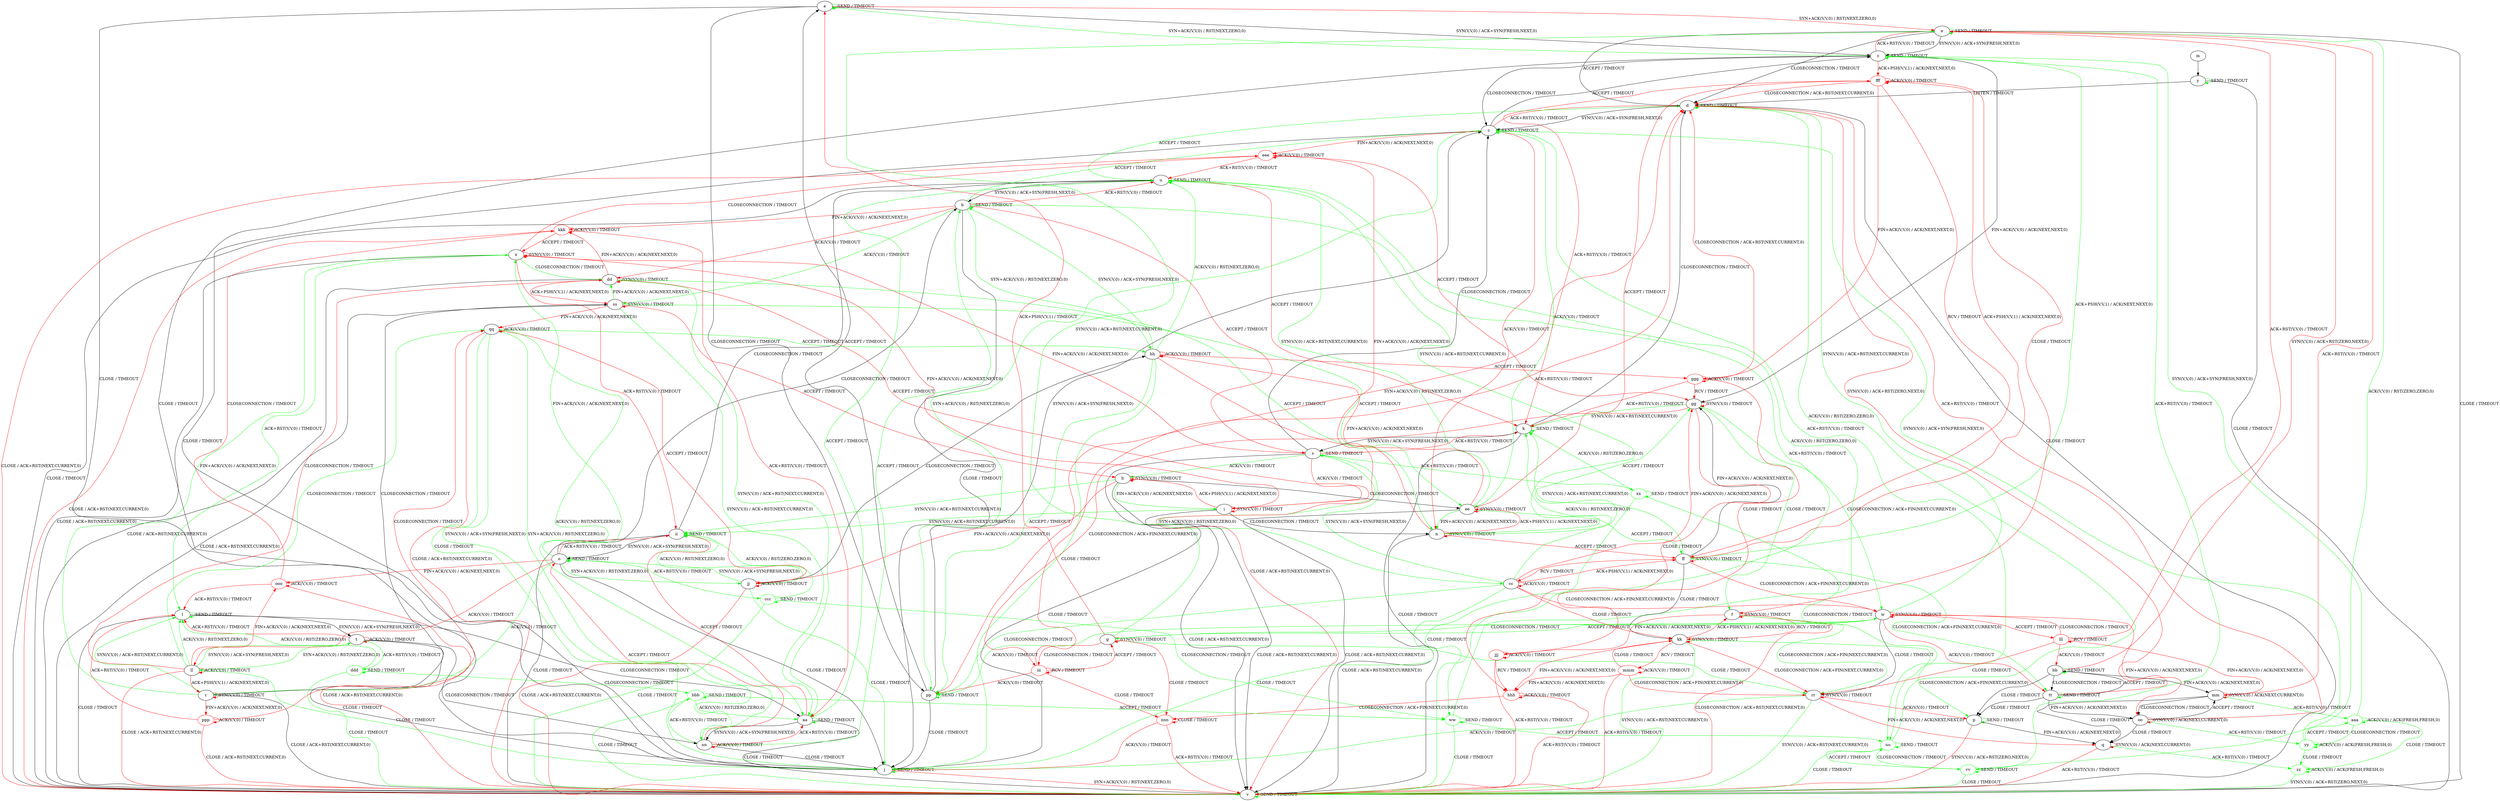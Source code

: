 digraph "" {
	graph ["Incoming time"=176.8038046360016,
		"Outgoing time"=307.9114263057709,
		Output="{'States': 68, 'Transitions': 1023, 'Filename': '../results/tcp/TCP_Linux_Server-TCP_FreeBSD_Server-cvc4-1.dot'}",
		Reference="{'States': 58, 'Transitions': 685, 'Filename': '../subjects/tcp/TCP_Linux_Server.dot'}",
		Solver=cvc4,
		Updated="{'States': 56, 'Transitions': 716, 'Filename': '../subjects/tcp/TCP_FreeBSD_Server.dot'}",
		"f-measure"=0.5396145610278372,
		precision=0.5279329608938548,
		recall=0.5518248175182482
	];
	a -> a [key=0,
	color=green,
	label="SEND / TIMEOUT"];
a -> e [key=0,
color=red,
label="SYN+ACK(V,V,0) / RST(NEXT,ZERO,0)"];
a -> j [key=0,
label="CLOSE / TIMEOUT"];
a -> z [key=0,
label="SYN(V,V,0) / ACK+SYN(FRESH,NEXT,0)"];
a -> pp [key=0,
label="CLOSECONNECTION / TIMEOUT"];
b -> b [key=0,
color=green,
label="SEND / TIMEOUT"];
b -> c [key=0,
color=green,
label="ACCEPT / TIMEOUT"];
b -> j [key=0,
label="CLOSE / TIMEOUT"];
b -> s [key=0,
color=red,
label="ACCEPT / TIMEOUT"];
b -> u [key=0,
color=red,
label="ACK+RST(V,V,0) / TIMEOUT"];
b -> dd [key=0,
color=red,
label="ACK(V,V,0) / TIMEOUT"];
b -> hh [key=0,
color=green,
label="SYN+ACK(V,V,0) / RST(NEXT,ZERO,0)"];
b -> ss [key=0,
color=green,
label="ACK(V,V,0) / TIMEOUT"];
ww [color=green];
b -> ww [key=0,
color=green,
label="ACK+RST(V,V,0) / TIMEOUT"];
kkk [color=red];
b -> kkk [key=0,
color=red,
label="FIN+ACK(V,V,0) / ACK(NEXT,NEXT,0)"];
c -> c [key=0,
color=green,
label="SEND / TIMEOUT"];
c -> d [key=0,
color=red,
label="ACK+RST(V,V,0) / TIMEOUT"];
c -> j [key=0,
label="CLOSE / TIMEOUT"];
c -> n [key=0,
color=red,
label="ACK(V,V,0) / TIMEOUT"];
c -> z [key=0,
label="ACCEPT / TIMEOUT"];
c -> ee [key=0,
color=green,
label="ACK(V,V,0) / TIMEOUT"];
c -> pp [key=0,
color=green,
label="SYN+ACK(V,V,0) / RST(NEXT,ZERO,0)"];
uu [color=green];
c -> uu [key=0,
color=green,
label="ACK+RST(V,V,0) / TIMEOUT"];
eee [color=red];
c -> eee [key=0,
color=red,
label="FIN+ACK(V,V,0) / ACK(NEXT,NEXT,0)"];
d -> c [key=0,
label="SYN(V,V,0) / ACK+SYN(FRESH,NEXT,0)"];
d -> d [key=0,
color=green,
label="SEND / TIMEOUT"];
d -> e [key=0,
label="ACCEPT / TIMEOUT"];
d -> v [key=0,
label="CLOSE / TIMEOUT"];
e -> d [key=0,
label="CLOSECONNECTION / TIMEOUT"];
e -> e [key=0,
color=green,
label="SEND / TIMEOUT"];
e -> v [key=0,
label="CLOSE / TIMEOUT"];
e -> z [key=0,
label="SYN(V,V,0) / ACK+SYN(FRESH,NEXT,0)"];
f -> f [key=0,
color=red,
label="SYN(V,V,0) / TIMEOUT"];
f -> v [key=0,
color=red,
label="CLOSECONNECTION / ACK+RST(NEXT,CURRENT,0)"];
f -> kk [key=0,
color=red,
label="RCV / TIMEOUT"];
f -> rr [key=0,
color=green,
label="CLOSECONNECTION / ACK+FIN(NEXT,CURRENT,0)"];
jjj [color=red];
f -> jjj [key=0,
color=red,
label="FIN+ACK(V,V,0) / ACK(NEXT,NEXT,0)"];
g -> a [key=0,
color=red,
label="ACK+PSH(V,V,1) / TIMEOUT"];
g -> e [key=0,
color=green,
label="SYN(V,V,0) / ACK+RST(NEXT,CURRENT,0)"];
g -> g [key=0,
color=red,
label="SYN(V,V,0) / TIMEOUT"];
g -> w [key=0,
color=green,
label="CLOSECONNECTION / TIMEOUT"];
g -> rr [key=0,
color=green,
label="CLOSE / TIMEOUT"];
iii [color=red];
g -> iii [key=0,
color=red,
label="CLOSECONNECTION / TIMEOUT"];
nnn [color=red];
g -> nnn [key=0,
color=red,
label="CLOSE / TIMEOUT"];
h -> h [key=0,
color=red,
label="SYN(V,V,0) / TIMEOUT"];
h -> i [key=0,
color=green,
label="FIN+ACK(V,V,0) / ACK(NEXT,NEXT,0)"];
h -> v [key=0,
label="CLOSE / ACK+RST(NEXT,CURRENT,0)"];
h -> ee [key=0,
label="CLOSECONNECTION / TIMEOUT"];
h -> ii [key=0,
color=green,
label="SYN(V,V,0) / ACK+RST(NEXT,CURRENT,0)"];
h -> jj [key=0,
color=red,
label="FIN+ACK(V,V,0) / ACK(NEXT,NEXT,0)"];
i -> h [key=0,
color=red,
label="ACK+PSH(V,V,1) / ACK(NEXT,NEXT,0)"];
i -> i [key=0,
color=red,
label="SYN(V,V,0) / TIMEOUT"];
i -> n [key=0,
label="CLOSECONNECTION / TIMEOUT"];
i -> v [key=0,
label="CLOSE / ACK+RST(NEXT,CURRENT,0)"];
i -> x [key=0,
color=red,
label="FIN+ACK(V,V,0) / ACK(NEXT,NEXT,0)"];
i -> ii [key=0,
color=green,
label="SYN(V,V,0) / ACK+RST(NEXT,CURRENT,0)"];
j -> j [key=0,
color=green,
label="SEND / TIMEOUT"];
j -> v [key=0,
color=red,
label="SYN+ACK(V,V,0) / RST(NEXT,ZERO,0)"];
k -> d [key=0,
label="CLOSECONNECTION / TIMEOUT"];
k -> k [key=0,
color=green,
label="SEND / TIMEOUT"];
k -> s [key=0,
label="SYN(V,V,0) / ACK+SYN(FRESH,NEXT,0)"];
k -> v [key=0,
label="CLOSE / TIMEOUT"];
l -> l [key=0,
color=green,
label="SEND / TIMEOUT"];
l -> t [key=0,
label="SYN(V,V,0) / ACK+SYN(FRESH,NEXT,0)"];
l -> v [key=0,
label="CLOSE / TIMEOUT"];
l -> aa [key=0,
label="CLOSECONNECTION / TIMEOUT"];
m -> y [key=0];
n -> n [key=0,
color=red,
label="SYN(V,V,0) / TIMEOUT"];
n -> u [key=0,
color=green,
label="SYN(V,V,0) / ACK+RST(NEXT,CURRENT,0)"];
n -> v [key=0,
label="CLOSE / ACK+RST(NEXT,CURRENT,0)"];
n -> ee [key=0,
color=red,
label="ACK+PSH(V,V,1) / ACK(NEXT,NEXT,0)"];
n -> ff [key=0,
color=red,
label="ACCEPT / TIMEOUT"];
n -> gg [key=0,
color=green,
label="ACCEPT / TIMEOUT"];
n -> eee [key=0,
color=red,
label="FIN+ACK(V,V,0) / ACK(NEXT,NEXT,0)"];
o -> b [key=0,
label="CLOSECONNECTION / TIMEOUT"];
o -> j [key=0,
label="CLOSE / TIMEOUT"];
o -> o [key=0,
color=green,
label="SEND / TIMEOUT"];
o -> r [key=0,
color=green,
label="ACK(V,V,0) / TIMEOUT"];
o -> x [key=0,
color=green,
label="FIN+ACK(V,V,0) / ACK(NEXT,NEXT,0)"];
o -> ii [key=0,
color=red,
label="ACK+RST(V,V,0) / TIMEOUT"];
o -> jj [key=0,
color=green,
label="SYN+ACK(V,V,0) / RST(NEXT,ZERO,0)"];
o -> ll [key=0,
color=red,
label="ACK(V,V,0) / TIMEOUT"];
ccc [color=green];
o -> ccc [key=0,
color=green,
label="ACK+RST(V,V,0) / TIMEOUT"];
ooo [color=red];
o -> ooo [key=0,
color=red,
label="FIN+ACK(V,V,0) / ACK(NEXT,NEXT,0)"];
p -> p [key=0,
color=green,
label="SEND / TIMEOUT"];
p -> q [key=0,
label="FIN+ACK(V,V,0) / ACK(NEXT,NEXT,0)"];
p -> v [key=0,
color=red,
label="SYN(V,V,0) / ACK+RST(ZERO,NEXT,0)"];
q -> q [key=0,
color=red,
label="SYN(V,V,0) / ACK(NEXT,CURRENT,0)"];
q -> v [key=0,
color=red,
label="ACK+RST(V,V,0) / TIMEOUT"];
zz [color=green];
q -> zz [key=0,
color=green,
label="ACK+RST(V,V,0) / TIMEOUT"];
r -> l [key=0,
color=green,
label="SYN(V,V,0) / ACK+RST(NEXT,CURRENT,0)"];
r -> r [key=0,
color=red,
label="SYN(V,V,0) / TIMEOUT"];
r -> v [key=0,
label="CLOSE / ACK+RST(NEXT,CURRENT,0)"];
r -> x [key=0,
color=green,
label="FIN+ACK(V,V,0) / ACK(NEXT,NEXT,0)"];
r -> ss [key=0,
label="CLOSECONNECTION / TIMEOUT"];
ppp [color=red];
r -> ppp [key=0,
color=red,
label="FIN+ACK(V,V,0) / ACK(NEXT,NEXT,0)"];
s -> c [key=0,
label="CLOSECONNECTION / TIMEOUT"];
s -> h [key=0,
color=green,
label="ACK(V,V,0) / TIMEOUT"];
s -> i [key=0,
color=red,
label="ACK(V,V,0) / TIMEOUT"];
s -> j [key=0,
label="CLOSE / TIMEOUT"];
s -> k [key=0,
color=red,
label="ACK+RST(V,V,0) / TIMEOUT"];
s -> s [key=0,
color=green,
label="SEND / TIMEOUT"];
s -> x [key=0,
color=red,
label="FIN+ACK(V,V,0) / ACK(NEXT,NEXT,0)"];
s -> cc [key=0,
color=green,
label="SYN+ACK(V,V,0) / RST(NEXT,ZERO,0)"];
xx [color=green];
s -> xx [key=0,
color=green,
label="ACK+RST(V,V,0) / TIMEOUT"];
t -> j [key=0,
label="CLOSE / TIMEOUT"];
t -> l [key=0,
color=red,
label="ACK+RST(V,V,0) / TIMEOUT"];
t -> t [key=0,
color=red,
label="ACK(V,V,0) / TIMEOUT"];
t -> ll [key=0,
color=green,
label="SYN+ACK(V,V,0) / RST(NEXT,ZERO,0)"];
t -> nn [key=0,
label="CLOSECONNECTION / TIMEOUT"];
ddd [color=green];
t -> ddd [key=0,
color=green,
label="ACK+RST(V,V,0) / TIMEOUT"];
u -> b [key=0,
label="SYN(V,V,0) / ACK+SYN(FRESH,NEXT,0)"];
u -> d [key=0,
color=green,
label="ACCEPT / TIMEOUT"];
u -> k [key=0,
color=red,
label="ACCEPT / TIMEOUT"];
u -> u [key=0,
color=green,
label="SEND / TIMEOUT"];
u -> v [key=0,
label="CLOSE / TIMEOUT"];
v -> v [key=0,
color=green,
label="SEND / TIMEOUT"];
w -> d [key=0,
color=green,
label="SYN(V,V,0) / ACK+RST(NEXT,CURRENT,0)"];
w -> g [key=0,
color=green,
label="ACCEPT / TIMEOUT"];
w -> w [key=0,
color=red,
label="SYN(V,V,0) / TIMEOUT"];
w -> oo [key=0,
color=red,
label="FIN+ACK(V,V,0) / ACK(NEXT,NEXT,0)"];
w -> pp [key=0,
color=green,
label="ACK(V,V,0) / TIMEOUT"];
w -> rr [key=0,
label="CLOSE / TIMEOUT"];
w -> tt [key=0,
color=red,
label="ACK(V,V,0) / TIMEOUT"];
lll [color=red];
w -> lll [key=0,
color=red,
label="ACCEPT / TIMEOUT"];
x -> l [key=0,
color=green,
label="ACK+RST(V,V,0) / TIMEOUT"];
x -> v [key=0,
label="CLOSE / ACK+RST(NEXT,CURRENT,0)"];
x -> x [key=0,
color=red,
label="SYN(V,V,0) / TIMEOUT"];
x -> dd [key=0,
color=green,
label="CLOSECONNECTION / TIMEOUT"];
x -> ii [key=0,
color=red,
label="ACK+RST(V,V,0) / TIMEOUT"];
x -> eee [key=0,
color=red,
label="CLOSECONNECTION / TIMEOUT"];
y -> d [key=0,
label="LISTEN / TIMEOUT"];
y -> v [key=0,
label="CLOSE / TIMEOUT"];
y -> y [key=0,
color=green,
label="SEND / TIMEOUT"];
z -> a [key=0,
color=green,
label="SYN+ACK(V,V,0) / RST(NEXT,ZERO,0)"];
z -> c [key=0,
label="CLOSECONNECTION / TIMEOUT"];
z -> e [key=0,
color=red,
label="ACK+RST(V,V,0) / TIMEOUT"];
z -> j [key=0,
label="CLOSE / TIMEOUT"];
z -> z [key=0,
color=green,
label="SEND / TIMEOUT"];
z -> ff [key=0,
color=green,
label="ACK+PSH(V,V,1) / ACK(NEXT,NEXT,0)"];
z -> gg [key=0,
label="FIN+ACK(V,V,0) / ACK(NEXT,NEXT,0)"];
vv [color=green];
z -> vv [key=0,
color=green,
label="ACK+RST(V,V,0) / TIMEOUT"];
fff [color=red];
z -> fff [key=0,
color=red,
label="ACK+PSH(V,V,1) / ACK(NEXT,NEXT,0)"];
aa -> u [key=0,
color=green,
label="ACCEPT / TIMEOUT"];
aa -> v [key=0,
label="CLOSE / TIMEOUT"];
aa -> aa [key=0,
color=green,
label="SEND / TIMEOUT"];
aa -> ii [key=0,
color=red,
label="ACCEPT / TIMEOUT"];
aa -> nn [key=0,
label="SYN(V,V,0) / ACK+SYN(FRESH,NEXT,0)"];
bb -> e [key=0,
color=red,
label="SYN(V,V,0) / ACK+RST(ZERO,NEXT,0)"];
bb -> p [key=0,
label="CLOSE / TIMEOUT"];
bb -> bb [key=0,
color=green,
label="SEND / TIMEOUT"];
bb -> mm [key=0,
label="FIN+ACK(V,V,0) / ACK(NEXT,NEXT,0)"];
bb -> tt [key=0,
label="CLOSECONNECTION / TIMEOUT"];
cc -> j [key=0,
color=green,
label="CLOSE / TIMEOUT"];
cc -> k [key=0,
color=green,
label="ACK(V,V,0) / RST(NEXT,ZERO,0)"];
cc -> s [key=0,
color=green,
label="SYN(V,V,0) / ACK+SYN(FRESH,NEXT,0)"];
cc -> w [key=0,
color=red,
label="CLOSECONNECTION / ACK+FIN(NEXT,CURRENT,0)"];
cc -> cc [key=0,
color=red,
label="ACK(V,V,0) / TIMEOUT"];
cc -> ff [key=0,
color=red,
label="ACK+PSH(V,V,1) / ACK(NEXT,NEXT,0)"];
cc -> gg [key=0,
color=red,
label="FIN+ACK(V,V,0) / ACK(NEXT,NEXT,0)"];
cc -> kk [key=0,
color=red,
label="CLOSE / TIMEOUT"];
cc -> pp [key=0,
color=green,
label="CLOSECONNECTION / TIMEOUT"];
dd -> i [key=0,
color=red,
label="ACCEPT / TIMEOUT"];
dd -> n [key=0,
color=green,
label="ACCEPT / TIMEOUT"];
dd -> v [key=0,
label="CLOSE / ACK+RST(NEXT,CURRENT,0)"];
dd -> aa [key=0,
color=green,
label="SYN(V,V,0) / ACK+RST(NEXT,CURRENT,0)"];
dd -> dd [key=0,
color=red,
label="SYN(V,V,0) / TIMEOUT"];
dd -> ss [key=0,
color=red,
label="ACK+PSH(V,V,1) / ACK(NEXT,NEXT,0)"];
dd -> kkk [key=0,
color=red,
label="FIN+ACK(V,V,0) / ACK(NEXT,NEXT,0)"];
ee -> n [key=0,
color=green,
label="FIN+ACK(V,V,0) / ACK(NEXT,NEXT,0)"];
ee -> u [key=0,
color=green,
label="SYN(V,V,0) / ACK+RST(NEXT,CURRENT,0)"];
ee -> v [key=0,
label="CLOSE / ACK+RST(NEXT,CURRENT,0)"];
ee -> ee [key=0,
color=red,
label="SYN(V,V,0) / TIMEOUT"];
ee -> ff [key=0,
color=green,
label="ACCEPT / TIMEOUT"];
ee -> hh [key=0,
color=red,
label="FIN+ACK(V,V,0) / ACK(NEXT,NEXT,0)"];
ee -> fff [key=0,
color=red,
label="ACCEPT / TIMEOUT"];
ff -> k [key=0,
color=green,
label="SYN(V,V,0) / ACK+RST(NEXT,CURRENT,0)"];
ff -> w [key=0,
color=red,
label="CLOSECONNECTION / ACK+FIN(NEXT,CURRENT,0)"];
ff -> cc [key=0,
color=red,
label="RCV / TIMEOUT"];
ff -> ff [key=0,
color=red,
label="SYN(V,V,0) / TIMEOUT"];
ff -> gg [key=0,
label="FIN+ACK(V,V,0) / ACK(NEXT,NEXT,0)"];
ff -> kk [key=0,
label="CLOSE / TIMEOUT"];
ff -> tt [key=0,
color=green,
label="CLOSECONNECTION / ACK+FIN(NEXT,CURRENT,0)"];
ff -> fff [key=0,
color=red,
label="ACK+PSH(V,V,1) / ACK(NEXT,NEXT,0)"];
gg -> f [key=0,
color=green,
label="CLOSE / TIMEOUT"];
gg -> k [key=0,
color=green,
label="SYN(V,V,0) / ACK+RST(NEXT,CURRENT,0)"];
gg -> w [key=0,
color=green,
label="CLOSECONNECTION / ACK+FIN(NEXT,CURRENT,0)"];
gg -> gg [key=0,
color=red,
label="SYN(V,V,0) / TIMEOUT"];
hhh [color=red];
gg -> hhh [key=0,
color=red,
label="CLOSE / TIMEOUT"];
gg -> iii [key=0,
color=red,
label="CLOSECONNECTION / ACK+FIN(NEXT,CURRENT,0)"];
hh -> b [key=0,
color=green,
label="SYN(V,V,0) / ACK+SYN(FRESH,NEXT,0)"];
hh -> j [key=0,
color=green,
label="CLOSE / TIMEOUT"];
hh -> u [key=0,
color=green,
label="ACK(V,V,0) / RST(NEXT,ZERO,0)"];
hh -> v [key=0,
color=red,
label="CLOSE / ACK+RST(NEXT,CURRENT,0)"];
hh -> hh [key=0,
color=red,
label="ACK(V,V,0) / TIMEOUT"];
hh -> pp [key=0,
color=green,
label="ACCEPT / TIMEOUT"];
ggg [color=red];
hh -> ggg [key=0,
color=red,
label="ACCEPT / TIMEOUT"];
ii -> o [key=0,
label="SYN(V,V,0) / ACK+SYN(FRESH,NEXT,0)"];
ii -> u [key=0,
label="CLOSECONNECTION / TIMEOUT"];
ii -> v [key=0,
label="CLOSE / TIMEOUT"];
ii -> ii [key=0,
color=green,
label="SEND / TIMEOUT"];
jj -> j [key=0,
color=green,
label="CLOSE / TIMEOUT"];
jj -> o [key=0,
color=green,
label="SYN(V,V,0) / ACK+SYN(FRESH,NEXT,0)"];
jj -> v [key=0,
color=red,
label="CLOSE / ACK+RST(NEXT,CURRENT,0)"];
jj -> hh [key=0,
label="CLOSECONNECTION / TIMEOUT"];
jj -> ii [key=0,
color=green,
label="ACK(V,V,0) / RST(NEXT,ZERO,0)"];
jj -> jj [key=0,
color=red,
label="ACK(V,V,0) / TIMEOUT"];
kk -> f [key=0,
color=red,
label="ACK+PSH(V,V,1) / ACK(NEXT,NEXT,0)"];
kk -> p [key=0,
color=green,
label="CLOSECONNECTION / ACK+FIN(NEXT,CURRENT,0)"];
kk -> v [key=0,
color=green,
label="SYN(V,V,0) / ACK+RST(NEXT,CURRENT,0)"];
kk -> kk [key=0,
color=red,
label="SYN(V,V,0) / TIMEOUT"];
kk -> rr [key=0,
color=red,
label="CLOSECONNECTION / ACK+FIN(NEXT,CURRENT,0)"];
kk -> hhh [key=0,
color=red,
label="FIN+ACK(V,V,0) / ACK(NEXT,NEXT,0)"];
mmm [color=red];
kk -> mmm [key=0,
color=red,
label="RCV / TIMEOUT"];
ll -> j [key=0,
color=green,
label="CLOSE / TIMEOUT"];
ll -> l [key=0,
color=green,
label="ACK(V,V,0) / RST(NEXT,ZERO,0)"];
ll -> r [key=0,
color=red,
label="ACK+PSH(V,V,1) / ACK(NEXT,NEXT,0)"];
ll -> t [key=0,
color=green,
label="SYN(V,V,0) / ACK+SYN(FRESH,NEXT,0)"];
ll -> v [key=0,
color=red,
label="CLOSE / ACK+RST(NEXT,CURRENT,0)"];
ll -> dd [key=0,
color=red,
label="CLOSECONNECTION / TIMEOUT"];
ll -> ll [key=0,
color=red,
label="ACK(V,V,0) / TIMEOUT"];
ll -> qq [key=0,
color=green,
label="CLOSECONNECTION / TIMEOUT"];
ll -> ooo [key=0,
color=red,
label="FIN+ACK(V,V,0) / ACK(NEXT,NEXT,0)"];
mm -> e [key=0,
color=red,
label="ACK+RST(V,V,0) / TIMEOUT"];
mm -> q [key=0,
label="CLOSE / TIMEOUT"];
mm -> mm [key=0,
color=red,
label="SYN(V,V,0) / ACK(NEXT,CURRENT,0)"];
mm -> oo [key=0,
label="CLOSECONNECTION / TIMEOUT"];
aaa [color=green];
mm -> aaa [key=0,
color=green,
label="ACK+RST(V,V,0) / TIMEOUT"];
nn -> b [key=0,
color=green,
label="ACCEPT / TIMEOUT"];
nn -> j [key=0,
label="CLOSE / TIMEOUT"];
nn -> o [key=0,
color=red,
label="ACCEPT / TIMEOUT"];
nn -> aa [key=0,
color=red,
label="ACK+RST(V,V,0) / TIMEOUT"];
nn -> nn [key=0,
color=red,
label="ACK(V,V,0) / TIMEOUT"];
nn -> qq [key=0,
color=green,
label="SYN+ACK(V,V,0) / RST(NEXT,ZERO,0)"];
bbb [color=green];
nn -> bbb [key=0,
color=green,
label="ACK+RST(V,V,0) / TIMEOUT"];
oo -> d [key=0,
color=red,
label="ACK+RST(V,V,0) / TIMEOUT"];
oo -> q [key=0,
label="CLOSE / TIMEOUT"];
oo -> mm [key=0,
label="ACCEPT / TIMEOUT"];
oo -> oo [key=0,
color=red,
label="SYN(V,V,0) / ACK(NEXT,CURRENT,0)"];
yy [color=green];
oo -> yy [key=0,
color=green,
label="ACK+RST(V,V,0) / TIMEOUT"];
pp -> a [key=0,
label="ACCEPT / TIMEOUT"];
pp -> c [key=0,
label="SYN(V,V,0) / ACK+SYN(FRESH,NEXT,0)"];
pp -> d [key=0,
color=red,
label="SYN+ACK(V,V,0) / RST(NEXT,ZERO,0)"];
pp -> j [key=0,
label="CLOSE / TIMEOUT"];
pp -> pp [key=0,
color=green,
label="SEND / TIMEOUT"];
qq -> j [key=0,
color=green,
label="CLOSE / TIMEOUT"];
qq -> v [key=0,
color=red,
label="CLOSE / ACK+RST(NEXT,CURRENT,0)"];
qq -> aa [key=0,
color=green,
label="ACK(V,V,0) / RST(NEXT,ZERO,0)"];
qq -> hh [key=0,
color=green,
label="ACCEPT / TIMEOUT"];
qq -> jj [key=0,
color=red,
label="ACCEPT / TIMEOUT"];
qq -> nn [key=0,
color=green,
label="SYN(V,V,0) / ACK+SYN(FRESH,NEXT,0)"];
qq -> qq [key=0,
color=red,
label="ACK(V,V,0) / TIMEOUT"];
rr -> j [key=0,
color=green,
label="ACK(V,V,0) / TIMEOUT"];
rr -> p [key=0,
color=red,
label="ACK(V,V,0) / TIMEOUT"];
rr -> q [key=0,
color=red,
label="FIN+ACK(V,V,0) / ACK(NEXT,NEXT,0)"];
rr -> v [key=0,
color=green,
label="SYN(V,V,0) / ACK+RST(NEXT,CURRENT,0)"];
rr -> rr [key=0,
color=red,
label="SYN(V,V,0) / TIMEOUT"];
ss -> h [key=0,
color=red,
label="ACCEPT / TIMEOUT"];
ss -> v [key=0,
label="CLOSE / ACK+RST(NEXT,CURRENT,0)"];
ss -> aa [key=0,
color=green,
label="SYN(V,V,0) / ACK+RST(NEXT,CURRENT,0)"];
ss -> dd [key=0,
color=green,
label="FIN+ACK(V,V,0) / ACK(NEXT,NEXT,0)"];
ss -> ee [key=0,
color=green,
label="ACCEPT / TIMEOUT"];
ss -> qq [key=0,
color=red,
label="FIN+ACK(V,V,0) / ACK(NEXT,NEXT,0)"];
ss -> ss [key=0,
color=red,
label="SYN(V,V,0) / TIMEOUT"];
tt -> d [key=0,
color=red,
label="SYN(V,V,0) / ACK+RST(ZERO,NEXT,0)"];
tt -> p [key=0,
label="CLOSE / TIMEOUT"];
tt -> bb [key=0,
label="ACCEPT / TIMEOUT"];
tt -> oo [key=0,
label="FIN+ACK(V,V,0) / ACK(NEXT,NEXT,0)"];
tt -> tt [key=0,
color=green,
label="SEND / TIMEOUT"];
uu -> d [key=0,
color=green,
label="ACK(V,V,0) / RST(ZERO,ZERO,0)"];
uu -> v [key=0,
color=green,
label="CLOSE / TIMEOUT"];
uu -> uu [key=0,
color=green,
label="SEND / TIMEOUT"];
uu -> vv [key=0,
color=green,
label="ACCEPT / TIMEOUT"];
vv -> e [key=0,
color=green,
label="ACK(V,V,0) / RST(ZERO,ZERO,0)"];
vv -> v [key=0,
color=green,
label="CLOSE / TIMEOUT"];
vv -> uu [key=0,
color=green,
label="CLOSECONNECTION / TIMEOUT"];
vv -> vv [key=0,
color=green,
label="SEND / TIMEOUT"];
ww -> u [key=0,
color=green,
label="ACK(V,V,0) / RST(ZERO,ZERO,0)"];
ww -> v [key=0,
color=green,
label="CLOSE / TIMEOUT"];
ww -> uu [key=0,
color=green,
label="ACCEPT / TIMEOUT"];
ww -> ww [key=0,
color=green,
label="SEND / TIMEOUT"];
xx -> k [key=0,
color=green,
label="ACK(V,V,0) / RST(ZERO,ZERO,0)"];
xx -> v [key=0,
color=green,
label="CLOSE / TIMEOUT"];
xx -> uu [key=0,
color=green,
label="CLOSECONNECTION / TIMEOUT"];
xx -> xx [key=0,
color=green,
label="SEND / TIMEOUT"];
yy -> c [key=0,
color=green,
label="SYN(V,V,0) / ACK+SYN(FRESH,NEXT,0)"];
yy -> yy [key=0,
color=green,
label="ACK(V,V,0) / ACK(FRESH,FRESH,0)"];
yy -> zz [key=0,
color=green,
label="CLOSE / TIMEOUT"];
yy -> aaa [key=0,
color=green,
label="ACCEPT / TIMEOUT"];
zz -> v [key=0,
color=green,
label="SYN(V,V,0) / ACK+RST(ZERO,NEXT,0)"];
zz -> zz [key=0,
color=green,
label="ACK(V,V,0) / ACK(FRESH,FRESH,0)"];
aaa -> z [key=0,
color=green,
label="SYN(V,V,0) / ACK+SYN(FRESH,NEXT,0)"];
aaa -> yy [key=0,
color=green,
label="CLOSECONNECTION / TIMEOUT"];
aaa -> zz [key=0,
color=green,
label="CLOSE / TIMEOUT"];
aaa -> aaa [key=0,
color=green,
label="ACK(V,V,0) / ACK(FRESH,FRESH,0)"];
bbb -> v [key=0,
color=green,
label="CLOSE / TIMEOUT"];
bbb -> aa [key=0,
color=green,
label="ACK(V,V,0) / RST(ZERO,ZERO,0)"];
bbb -> ww [key=0,
color=green,
label="ACCEPT / TIMEOUT"];
bbb -> bbb [key=0,
color=green,
label="SEND / TIMEOUT"];
ccc -> v [key=0,
color=green,
label="CLOSE / TIMEOUT"];
ccc -> ii [key=0,
color=green,
label="ACK(V,V,0) / RST(ZERO,ZERO,0)"];
ccc -> ww [key=0,
color=green,
label="CLOSECONNECTION / TIMEOUT"];
ccc -> ccc [key=0,
color=green,
label="SEND / TIMEOUT"];
ddd -> l [key=0,
color=green,
label="ACK(V,V,0) / RST(ZERO,ZERO,0)"];
ddd -> v [key=0,
color=green,
label="CLOSE / TIMEOUT"];
ddd -> bbb [key=0,
color=green,
label="CLOSECONNECTION / TIMEOUT"];
ddd -> ddd [key=0,
color=green,
label="SEND / TIMEOUT"];
eee -> u [key=0,
color=red,
label="ACK+RST(V,V,0) / TIMEOUT"];
eee -> v [key=0,
color=red,
label="CLOSE / ACK+RST(NEXT,CURRENT,0)"];
eee -> gg [key=0,
color=red,
label="ACCEPT / TIMEOUT"];
eee -> eee [key=0,
color=red,
label="ACK(V,V,0) / TIMEOUT"];
fff -> d [key=0,
color=red,
label="CLOSECONNECTION / ACK+RST(NEXT,CURRENT,0)"];
fff -> f [key=0,
color=red,
label="CLOSE / TIMEOUT"];
fff -> k [key=0,
color=red,
label="ACK+RST(V,V,0) / TIMEOUT"];
fff -> ff [key=0,
color=red,
label="RCV / TIMEOUT"];
fff -> fff [key=0,
color=red,
label="ACK(V,V,0) / TIMEOUT"];
fff -> ggg [key=0,
color=red,
label="FIN+ACK(V,V,0) / ACK(NEXT,NEXT,0)"];
ggg -> d [key=0,
color=red,
label="CLOSECONNECTION / ACK+RST(NEXT,CURRENT,0)"];
ggg -> k [key=0,
color=red,
label="ACK+RST(V,V,0) / TIMEOUT"];
ggg -> gg [key=0,
color=red,
label="RCV / TIMEOUT"];
ggg -> ggg [key=0,
color=red,
label="ACK(V,V,0) / TIMEOUT"];
ggg -> jjj [key=0,
color=red,
label="CLOSE / TIMEOUT"];
hhh -> v [key=0,
color=red,
label="ACK+RST(V,V,0) / TIMEOUT"];
hhh -> hhh [key=0,
color=red,
label="ACK(V,V,0) / TIMEOUT"];
hhh -> nnn [key=0,
color=red,
label="CLOSECONNECTION / ACK+FIN(NEXT,CURRENT,0)"];
iii -> d [key=0,
color=red,
label="ACK+RST(V,V,0) / TIMEOUT"];
iii -> g [key=0,
color=red,
label="ACCEPT / TIMEOUT"];
iii -> pp [key=0,
color=red,
label="ACK(V,V,0) / TIMEOUT"];
iii -> iii [key=0,
color=red,
label="RCV / TIMEOUT"];
iii -> nnn [key=0,
color=red,
label="CLOSE / TIMEOUT"];
jjj -> v [key=0,
color=red,
label="ACK+RST(V,V,0) / TIMEOUT"];
jjj -> hhh [key=0,
color=red,
label="RCV / TIMEOUT"];
jjj -> jjj [key=0,
color=red,
label="ACK(V,V,0) / TIMEOUT"];
kkk -> v [key=0,
color=red,
label="CLOSE / ACK+RST(NEXT,CURRENT,0)"];
kkk -> x [key=0,
color=red,
label="ACCEPT / TIMEOUT"];
kkk -> aa [key=0,
color=red,
label="ACK+RST(V,V,0) / TIMEOUT"];
kkk -> kkk [key=0,
color=red,
label="ACK(V,V,0) / TIMEOUT"];
lll -> e [key=0,
color=red,
label="ACK+RST(V,V,0) / TIMEOUT"];
lll -> w [key=0,
color=red,
label="CLOSECONNECTION / TIMEOUT"];
lll -> bb [key=0,
color=red,
label="ACK(V,V,0) / TIMEOUT"];
lll -> mm [key=0,
color=red,
label="FIN+ACK(V,V,0) / ACK(NEXT,NEXT,0)"];
lll -> rr [key=0,
color=red,
label="CLOSE / TIMEOUT"];
lll -> lll [key=0,
color=red,
label="RCV / TIMEOUT"];
mmm -> v [key=0,
color=red,
label="ACK+RST(V,V,0) / TIMEOUT"];
mmm -> kk [key=0,
color=red,
label="CLOSE / TIMEOUT"];
mmm -> rr [key=0,
color=red,
label="CLOSECONNECTION / ACK+FIN(NEXT,CURRENT,0)"];
mmm -> hhh [key=0,
color=red,
label="FIN+ACK(V,V,0) / ACK(NEXT,NEXT,0)"];
mmm -> mmm [key=0,
color=red,
label="ACK(V,V,0) / TIMEOUT"];
nnn -> j [key=0,
color=red,
label="ACK(V,V,0) / TIMEOUT"];
nnn -> v [key=0,
color=red,
label="ACK+RST(V,V,0) / TIMEOUT"];
nnn -> nnn [key=0,
color=red,
label="CLOSE / TIMEOUT"];
ooo -> l [key=0,
color=red,
label="ACK+RST(V,V,0) / TIMEOUT"];
ooo -> v [key=0,
color=red,
label="CLOSE / ACK+RST(NEXT,CURRENT,0)"];
ooo -> kkk [key=0,
color=red,
label="CLOSECONNECTION / TIMEOUT"];
ooo -> ooo [key=0,
color=red,
label="ACK(V,V,0) / TIMEOUT"];
ppp -> l [key=0,
color=red,
label="ACK+RST(V,V,0) / TIMEOUT"];
ppp -> v [key=0,
color=red,
label="CLOSE / ACK+RST(NEXT,CURRENT,0)"];
ppp -> qq [key=0,
color=red,
label="CLOSECONNECTION / TIMEOUT"];
ppp -> ppp [key=0,
color=red,
label="ACK(V,V,0) / TIMEOUT"];
}
